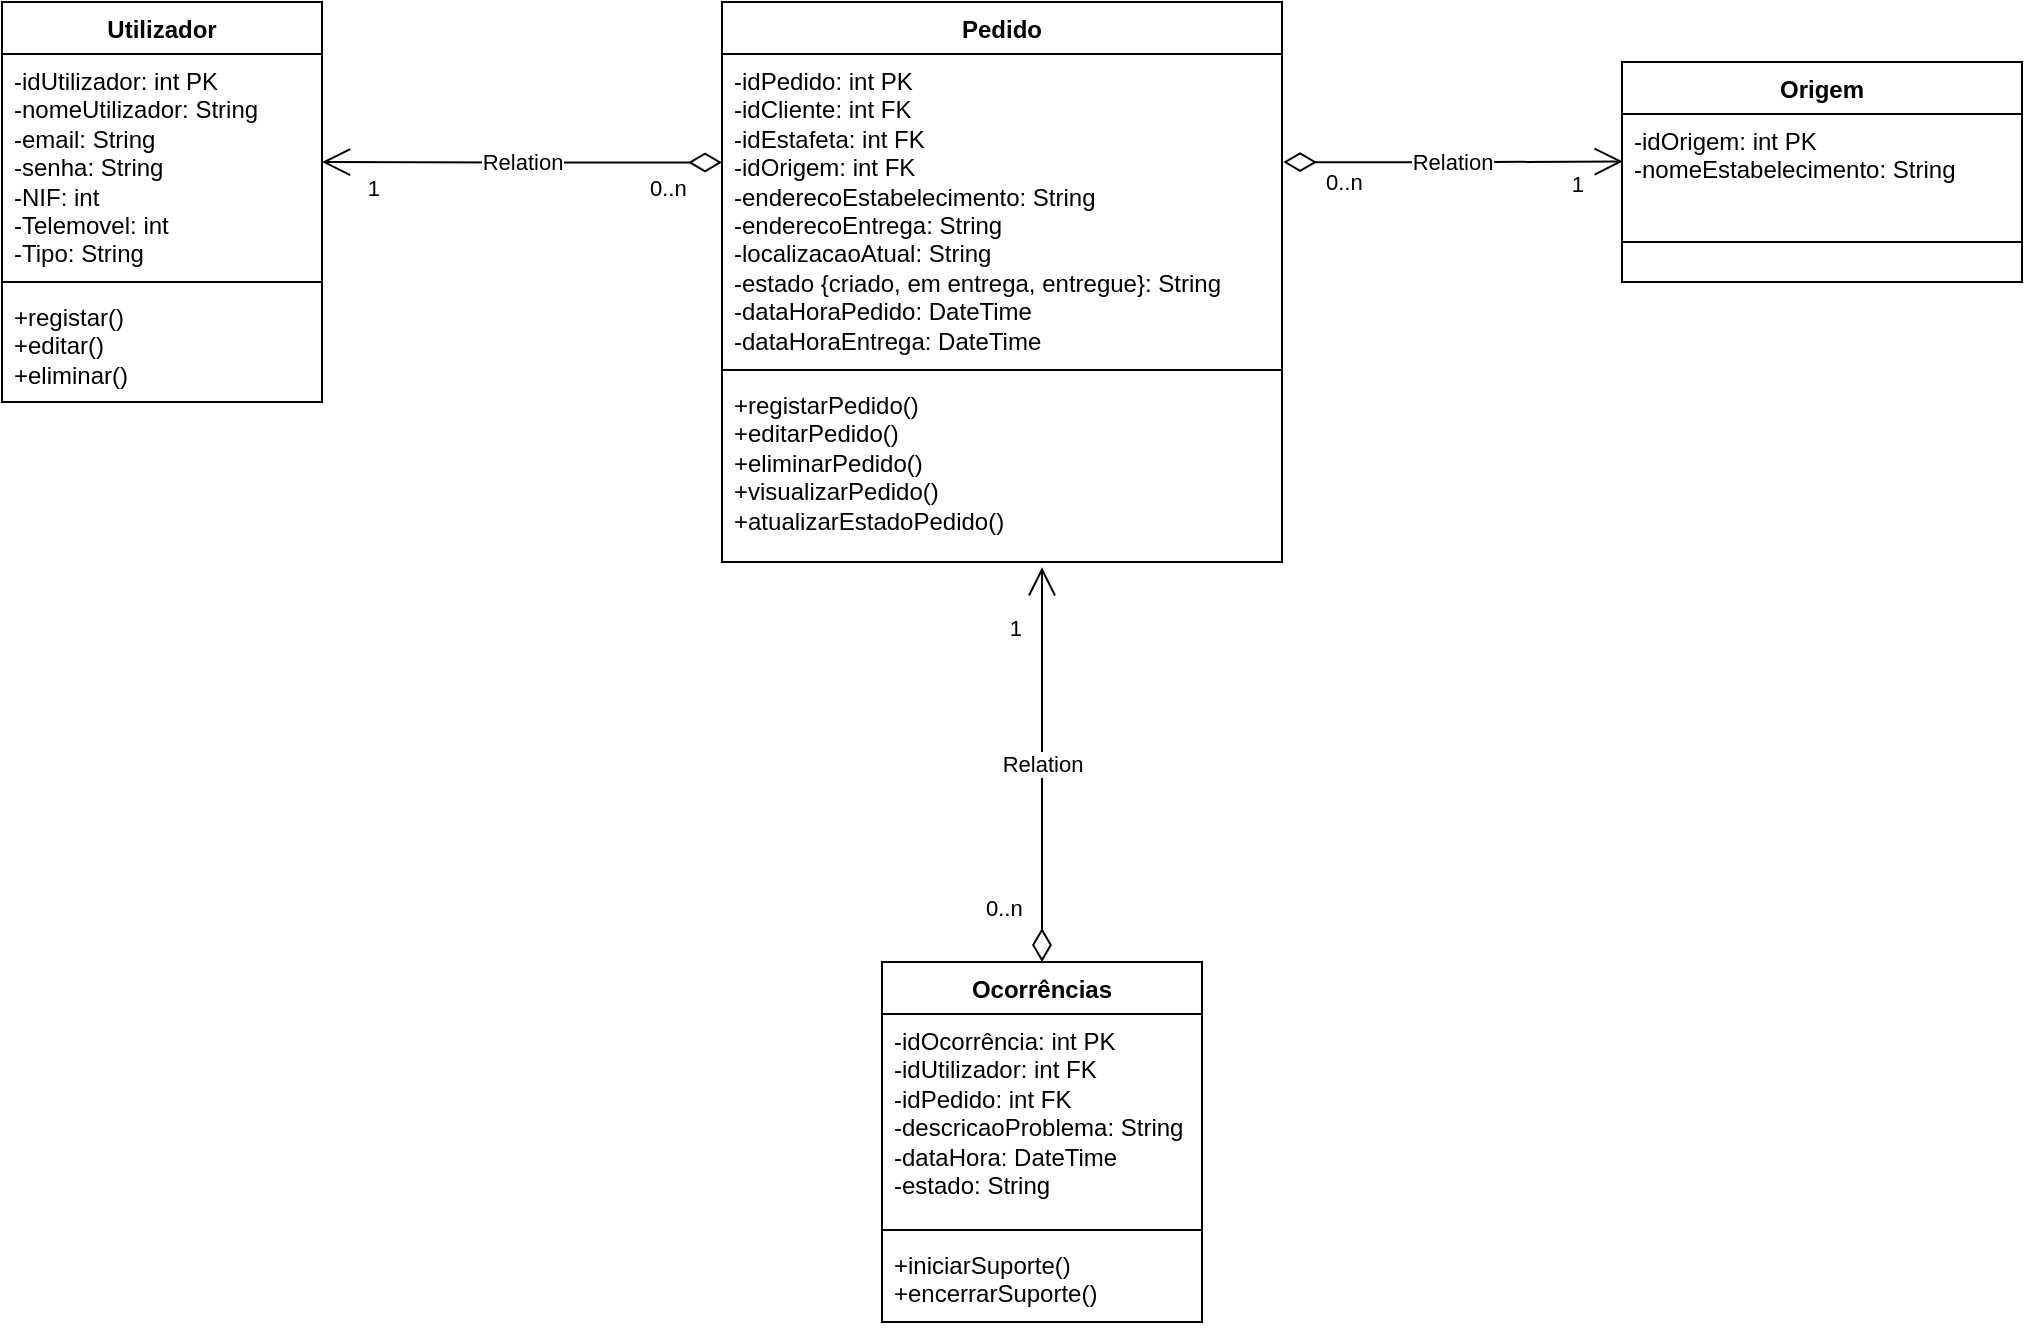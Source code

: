 <mxfile version="24.5.2" type="github">
  <diagram name="Página-1" id="J0Vo9BX63p2YT4FNE6D2">
    <mxGraphModel dx="1017" dy="1053" grid="1" gridSize="10" guides="1" tooltips="1" connect="1" arrows="1" fold="1" page="1" pageScale="1" pageWidth="827" pageHeight="1169" math="0" shadow="0">
      <root>
        <mxCell id="0" />
        <mxCell id="1" parent="0" />
        <mxCell id="Wtsi7AgyS72TJkFKSOHh-1" value="Utilizador" style="swimlane;fontStyle=1;align=center;verticalAlign=top;childLayout=stackLayout;horizontal=1;startSize=26;horizontalStack=0;resizeParent=1;resizeParentMax=0;resizeLast=0;collapsible=1;marginBottom=0;whiteSpace=wrap;html=1;" vertex="1" parent="1">
          <mxGeometry y="40" width="160" height="200" as="geometry" />
        </mxCell>
        <mxCell id="Wtsi7AgyS72TJkFKSOHh-2" value="-idUtilizador: int PK&lt;div&gt;-&lt;span style=&quot;text-wrap: nowrap; background-color: initial;&quot;&gt;nomeUtilizador: String&lt;/span&gt;&lt;/div&gt;&lt;div&gt;&lt;span style=&quot;text-wrap: nowrap;&quot;&gt;-email: String&lt;/span&gt;&lt;span style=&quot;text-wrap: nowrap; background-color: initial;&quot;&gt;&lt;br&gt;&lt;/span&gt;&lt;/div&gt;&lt;div&gt;&lt;span style=&quot;text-wrap: nowrap;&quot;&gt;-senha: String&lt;/span&gt;&lt;span style=&quot;text-wrap: nowrap;&quot;&gt;&lt;br&gt;&lt;/span&gt;&lt;/div&gt;&lt;div&gt;&lt;span style=&quot;text-wrap: nowrap;&quot;&gt;-NIF: int&lt;/span&gt;&lt;br&gt;&lt;/div&gt;&lt;div&gt;&lt;span style=&quot;text-wrap: nowrap;&quot;&gt;-&lt;/span&gt;&lt;span style=&quot;text-wrap: nowrap; background-color: initial;&quot;&gt;Telemovel: int&lt;/span&gt;&lt;/div&gt;&lt;div&gt;&lt;span style=&quot;text-wrap: nowrap;&quot;&gt;-Tipo: String&lt;/span&gt;&lt;span style=&quot;text-wrap: nowrap; background-color: initial;&quot;&gt;&lt;br&gt;&lt;/span&gt;&lt;/div&gt;&lt;div&gt;&lt;span style=&quot;text-wrap: nowrap; background-color: initial;&quot;&gt;&lt;br&gt;&lt;/span&gt;&lt;/div&gt;" style="text;strokeColor=none;fillColor=none;align=left;verticalAlign=top;spacingLeft=4;spacingRight=4;overflow=hidden;rotatable=0;points=[[0,0.5],[1,0.5]];portConstraint=eastwest;whiteSpace=wrap;html=1;" vertex="1" parent="Wtsi7AgyS72TJkFKSOHh-1">
          <mxGeometry y="26" width="160" height="110" as="geometry" />
        </mxCell>
        <mxCell id="Wtsi7AgyS72TJkFKSOHh-3" value="" style="line;strokeWidth=1;fillColor=none;align=left;verticalAlign=middle;spacingTop=-1;spacingLeft=3;spacingRight=3;rotatable=0;labelPosition=right;points=[];portConstraint=eastwest;strokeColor=inherit;" vertex="1" parent="Wtsi7AgyS72TJkFKSOHh-1">
          <mxGeometry y="136" width="160" height="8" as="geometry" />
        </mxCell>
        <mxCell id="Wtsi7AgyS72TJkFKSOHh-4" value="&lt;span style=&quot;text-wrap: nowrap;&quot;&gt;+registar()&lt;/span&gt;&lt;div&gt;&lt;span style=&quot;text-wrap: nowrap;&quot;&gt;+editar()&lt;/span&gt;&lt;span style=&quot;text-wrap: nowrap;&quot;&gt;&lt;br&gt;&lt;/span&gt;&lt;/div&gt;&lt;div&gt;&lt;span style=&quot;text-wrap: nowrap;&quot;&gt;+eliminar()&lt;/span&gt;&lt;span style=&quot;text-wrap: nowrap;&quot;&gt;&lt;br&gt;&lt;/span&gt;&lt;/div&gt;" style="text;strokeColor=none;fillColor=none;align=left;verticalAlign=top;spacingLeft=4;spacingRight=4;overflow=hidden;rotatable=0;points=[[0,0.5],[1,0.5]];portConstraint=eastwest;whiteSpace=wrap;html=1;" vertex="1" parent="Wtsi7AgyS72TJkFKSOHh-1">
          <mxGeometry y="144" width="160" height="56" as="geometry" />
        </mxCell>
        <mxCell id="Wtsi7AgyS72TJkFKSOHh-5" value="Pedido" style="swimlane;fontStyle=1;align=center;verticalAlign=top;childLayout=stackLayout;horizontal=1;startSize=26;horizontalStack=0;resizeParent=1;resizeParentMax=0;resizeLast=0;collapsible=1;marginBottom=0;whiteSpace=wrap;html=1;" vertex="1" parent="1">
          <mxGeometry x="360" y="40" width="280" height="280" as="geometry" />
        </mxCell>
        <mxCell id="Wtsi7AgyS72TJkFKSOHh-6" value="&lt;span style=&quot;text-wrap: nowrap;&quot;&gt;-idPedido: int PK&lt;/span&gt;&lt;div&gt;&lt;span style=&quot;text-wrap: nowrap;&quot;&gt;-idCliente: int FK&lt;/span&gt;&lt;span style=&quot;text-wrap: nowrap;&quot;&gt;&lt;br&gt;&lt;/span&gt;&lt;/div&gt;&lt;div&gt;&lt;span style=&quot;text-wrap: nowrap;&quot;&gt;-idEstafeta: int FK&lt;/span&gt;&lt;span style=&quot;text-wrap: nowrap;&quot;&gt;&lt;br&gt;&lt;/span&gt;&lt;/div&gt;&lt;div&gt;&lt;span style=&quot;text-wrap: nowrap;&quot;&gt;-idOrigem: int FK&lt;/span&gt;&lt;span style=&quot;text-wrap: nowrap;&quot;&gt;&lt;br&gt;&lt;/span&gt;&lt;/div&gt;&lt;div&gt;&lt;span style=&quot;text-wrap: nowrap;&quot;&gt;-enderecoEstabelecimento: String&lt;/span&gt;&lt;span style=&quot;text-wrap: nowrap;&quot;&gt;&lt;br&gt;&lt;/span&gt;&lt;/div&gt;&lt;div&gt;&lt;span style=&quot;text-wrap: nowrap;&quot;&gt;-enderecoEntrega: String&lt;/span&gt;&lt;span style=&quot;text-wrap: nowrap;&quot;&gt;&lt;br&gt;&lt;/span&gt;&lt;/div&gt;&lt;div&gt;&lt;span style=&quot;text-wrap: nowrap;&quot;&gt;-localizacaoAtual: String&lt;/span&gt;&lt;span style=&quot;text-wrap: nowrap;&quot;&gt;&lt;br&gt;&lt;/span&gt;&lt;/div&gt;&lt;div&gt;&lt;span style=&quot;text-wrap: nowrap;&quot;&gt;-estado {criado, em entrega, entregue}: String&lt;/span&gt;&lt;span style=&quot;text-wrap: nowrap;&quot;&gt;&lt;br&gt;&lt;/span&gt;&lt;/div&gt;&lt;div&gt;&lt;span style=&quot;text-wrap: nowrap;&quot;&gt;-dataHoraPedido: DateTime&lt;/span&gt;&lt;span style=&quot;text-wrap: nowrap;&quot;&gt;&lt;br&gt;&lt;/span&gt;&lt;/div&gt;&lt;div&gt;&lt;span style=&quot;text-wrap: nowrap;&quot;&gt;-dataHoraEntrega: DateTime&lt;/span&gt;&lt;span style=&quot;text-wrap: nowrap;&quot;&gt;&lt;br&gt;&lt;/span&gt;&lt;/div&gt;" style="text;strokeColor=none;fillColor=none;align=left;verticalAlign=top;spacingLeft=4;spacingRight=4;overflow=hidden;rotatable=0;points=[[0,0.5],[1,0.5]];portConstraint=eastwest;whiteSpace=wrap;html=1;" vertex="1" parent="Wtsi7AgyS72TJkFKSOHh-5">
          <mxGeometry y="26" width="280" height="154" as="geometry" />
        </mxCell>
        <mxCell id="Wtsi7AgyS72TJkFKSOHh-7" value="" style="line;strokeWidth=1;fillColor=none;align=left;verticalAlign=middle;spacingTop=-1;spacingLeft=3;spacingRight=3;rotatable=0;labelPosition=right;points=[];portConstraint=eastwest;strokeColor=inherit;" vertex="1" parent="Wtsi7AgyS72TJkFKSOHh-5">
          <mxGeometry y="180" width="280" height="8" as="geometry" />
        </mxCell>
        <mxCell id="Wtsi7AgyS72TJkFKSOHh-8" value="&lt;span style=&quot;text-wrap: nowrap;&quot;&gt;+registarPedido()&lt;/span&gt;&lt;div&gt;&lt;span style=&quot;text-wrap: nowrap;&quot;&gt;+editar&lt;/span&gt;&lt;span style=&quot;text-wrap: nowrap; background-color: initial;&quot;&gt;Pedido&lt;/span&gt;&lt;span style=&quot;text-wrap: nowrap; background-color: initial;&quot;&gt;()&lt;/span&gt;&lt;/div&gt;&lt;div&gt;&lt;span style=&quot;text-wrap: nowrap;&quot;&gt;+eliminar&lt;/span&gt;&lt;span style=&quot;text-wrap: nowrap; background-color: initial;&quot;&gt;Pedido&lt;/span&gt;&lt;span style=&quot;text-wrap: nowrap; background-color: initial;&quot;&gt;()&lt;/span&gt;&lt;/div&gt;&lt;div&gt;&lt;span style=&quot;text-wrap: nowrap;&quot;&gt;+visualizarPedido()&lt;/span&gt;&lt;span style=&quot;text-wrap: nowrap;&quot;&gt;&lt;br&gt;&lt;/span&gt;&lt;/div&gt;&lt;div&gt;&lt;span style=&quot;text-wrap: nowrap;&quot;&gt;+atualizarEstadoPedido()&lt;/span&gt;&lt;span style=&quot;text-wrap: nowrap;&quot;&gt;&lt;br&gt;&lt;/span&gt;&lt;/div&gt;" style="text;strokeColor=none;fillColor=none;align=left;verticalAlign=top;spacingLeft=4;spacingRight=4;overflow=hidden;rotatable=0;points=[[0,0.5],[1,0.5]];portConstraint=eastwest;whiteSpace=wrap;html=1;" vertex="1" parent="Wtsi7AgyS72TJkFKSOHh-5">
          <mxGeometry y="188" width="280" height="92" as="geometry" />
        </mxCell>
        <mxCell id="Wtsi7AgyS72TJkFKSOHh-9" value="Origem" style="swimlane;fontStyle=1;align=center;verticalAlign=top;childLayout=stackLayout;horizontal=1;startSize=26;horizontalStack=0;resizeParent=1;resizeParentMax=0;resizeLast=0;collapsible=1;marginBottom=0;whiteSpace=wrap;html=1;" vertex="1" parent="1">
          <mxGeometry x="810" y="70" width="200" height="110" as="geometry" />
        </mxCell>
        <mxCell id="Wtsi7AgyS72TJkFKSOHh-10" value="&lt;span style=&quot;text-wrap: nowrap;&quot;&gt;-idOrigem: int PK&lt;/span&gt;&lt;div&gt;&lt;span style=&quot;text-wrap: nowrap;&quot;&gt;-nomeEstabelecimento: String&lt;/span&gt;&lt;/div&gt;" style="text;strokeColor=none;fillColor=none;align=left;verticalAlign=top;spacingLeft=4;spacingRight=4;overflow=hidden;rotatable=0;points=[[0,0.5],[1,0.5]];portConstraint=eastwest;whiteSpace=wrap;html=1;" vertex="1" parent="Wtsi7AgyS72TJkFKSOHh-9">
          <mxGeometry y="26" width="200" height="44" as="geometry" />
        </mxCell>
        <mxCell id="Wtsi7AgyS72TJkFKSOHh-11" value="" style="line;strokeWidth=1;fillColor=none;align=left;verticalAlign=middle;spacingTop=-1;spacingLeft=3;spacingRight=3;rotatable=0;labelPosition=right;points=[];portConstraint=eastwest;strokeColor=inherit;" vertex="1" parent="Wtsi7AgyS72TJkFKSOHh-9">
          <mxGeometry y="70" width="200" height="40" as="geometry" />
        </mxCell>
        <mxCell id="Wtsi7AgyS72TJkFKSOHh-13" value="Ocorrências" style="swimlane;fontStyle=1;align=center;verticalAlign=top;childLayout=stackLayout;horizontal=1;startSize=26;horizontalStack=0;resizeParent=1;resizeParentMax=0;resizeLast=0;collapsible=1;marginBottom=0;whiteSpace=wrap;html=1;" vertex="1" parent="1">
          <mxGeometry x="440" y="520" width="160" height="180" as="geometry" />
        </mxCell>
        <mxCell id="Wtsi7AgyS72TJkFKSOHh-14" value="&lt;span style=&quot;text-wrap: nowrap;&quot;&gt;-idOcorrência: int PK&lt;/span&gt;&lt;div&gt;&lt;span style=&quot;text-wrap: nowrap;&quot;&gt;-idUtilizador: int FK&lt;/span&gt;&lt;span style=&quot;text-wrap: nowrap;&quot;&gt;&lt;br&gt;&lt;/span&gt;&lt;/div&gt;&lt;div&gt;&lt;span style=&quot;text-wrap: nowrap;&quot;&gt;-idPedido: int FK&lt;/span&gt;&lt;span style=&quot;text-wrap: nowrap;&quot;&gt;&lt;br&gt;&lt;/span&gt;&lt;/div&gt;&lt;div&gt;&lt;span style=&quot;text-wrap: nowrap;&quot;&gt;-descricaoProblema: String&lt;/span&gt;&lt;span style=&quot;text-wrap: nowrap;&quot;&gt;&lt;br&gt;&lt;/span&gt;&lt;/div&gt;&lt;div&gt;&lt;span style=&quot;text-wrap: nowrap;&quot;&gt;-dataHora: DateTime&lt;/span&gt;&lt;span style=&quot;text-wrap: nowrap;&quot;&gt;&lt;br&gt;&lt;/span&gt;&lt;/div&gt;&lt;div&gt;&lt;span style=&quot;text-wrap: nowrap;&quot;&gt;-estado: String&lt;/span&gt;&lt;span style=&quot;text-wrap: nowrap;&quot;&gt;&lt;br&gt;&lt;/span&gt;&lt;/div&gt;" style="text;strokeColor=none;fillColor=none;align=left;verticalAlign=top;spacingLeft=4;spacingRight=4;overflow=hidden;rotatable=0;points=[[0,0.5],[1,0.5]];portConstraint=eastwest;whiteSpace=wrap;html=1;" vertex="1" parent="Wtsi7AgyS72TJkFKSOHh-13">
          <mxGeometry y="26" width="160" height="104" as="geometry" />
        </mxCell>
        <mxCell id="Wtsi7AgyS72TJkFKSOHh-15" value="" style="line;strokeWidth=1;fillColor=none;align=left;verticalAlign=middle;spacingTop=-1;spacingLeft=3;spacingRight=3;rotatable=0;labelPosition=right;points=[];portConstraint=eastwest;strokeColor=inherit;" vertex="1" parent="Wtsi7AgyS72TJkFKSOHh-13">
          <mxGeometry y="130" width="160" height="8" as="geometry" />
        </mxCell>
        <mxCell id="Wtsi7AgyS72TJkFKSOHh-16" value="&lt;span style=&quot;text-wrap: nowrap;&quot;&gt;+iniciarSuporte()&lt;/span&gt;&lt;div&gt;&lt;span style=&quot;text-wrap: nowrap;&quot;&gt;+encerrarSuporte()&lt;/span&gt;&lt;span style=&quot;text-wrap: nowrap;&quot;&gt;&lt;br&gt;&lt;/span&gt;&lt;/div&gt;" style="text;strokeColor=none;fillColor=none;align=left;verticalAlign=top;spacingLeft=4;spacingRight=4;overflow=hidden;rotatable=0;points=[[0,0.5],[1,0.5]];portConstraint=eastwest;whiteSpace=wrap;html=1;" vertex="1" parent="Wtsi7AgyS72TJkFKSOHh-13">
          <mxGeometry y="138" width="160" height="42" as="geometry" />
        </mxCell>
        <mxCell id="Wtsi7AgyS72TJkFKSOHh-17" value="Relation" style="endArrow=open;html=1;endSize=12;startArrow=diamondThin;startSize=14;startFill=0;edgeStyle=orthogonalEdgeStyle;rounded=0;entryX=1;entryY=0.491;entryDx=0;entryDy=0;entryPerimeter=0;exitX=0;exitY=0.352;exitDx=0;exitDy=0;exitPerimeter=0;" edge="1" parent="1" source="Wtsi7AgyS72TJkFKSOHh-6" target="Wtsi7AgyS72TJkFKSOHh-2">
          <mxGeometry relative="1" as="geometry">
            <mxPoint x="327" y="120" as="sourcePoint" />
            <mxPoint x="160" y="121" as="targetPoint" />
          </mxGeometry>
        </mxCell>
        <mxCell id="Wtsi7AgyS72TJkFKSOHh-18" value="0..n" style="edgeLabel;resizable=0;html=1;align=left;verticalAlign=top;" connectable="0" vertex="1" parent="Wtsi7AgyS72TJkFKSOHh-17">
          <mxGeometry x="-1" relative="1" as="geometry">
            <mxPoint x="-38" as="offset" />
          </mxGeometry>
        </mxCell>
        <mxCell id="Wtsi7AgyS72TJkFKSOHh-19" value="1" style="edgeLabel;resizable=0;html=1;align=right;verticalAlign=top;" connectable="0" vertex="1" parent="Wtsi7AgyS72TJkFKSOHh-17">
          <mxGeometry x="1" relative="1" as="geometry">
            <mxPoint x="29" as="offset" />
          </mxGeometry>
        </mxCell>
        <mxCell id="Wtsi7AgyS72TJkFKSOHh-20" value="Relation" style="endArrow=open;html=1;endSize=12;startArrow=diamondThin;startSize=14;startFill=0;edgeStyle=orthogonalEdgeStyle;rounded=0;entryX=0.002;entryY=0.539;entryDx=0;entryDy=0;exitX=1.002;exitY=0.351;exitDx=0;exitDy=0;exitPerimeter=0;entryPerimeter=0;" edge="1" parent="1" source="Wtsi7AgyS72TJkFKSOHh-6" target="Wtsi7AgyS72TJkFKSOHh-10">
          <mxGeometry relative="1" as="geometry">
            <mxPoint x="620" y="120" as="sourcePoint" />
            <mxPoint x="760" y="120" as="targetPoint" />
          </mxGeometry>
        </mxCell>
        <mxCell id="Wtsi7AgyS72TJkFKSOHh-21" value="0..n" style="edgeLabel;resizable=0;html=1;align=left;verticalAlign=top;" connectable="0" vertex="1" parent="Wtsi7AgyS72TJkFKSOHh-20">
          <mxGeometry x="-1" relative="1" as="geometry">
            <mxPoint x="19" y="-3" as="offset" />
          </mxGeometry>
        </mxCell>
        <mxCell id="Wtsi7AgyS72TJkFKSOHh-22" value="1" style="edgeLabel;resizable=0;html=1;align=right;verticalAlign=top;" connectable="0" vertex="1" parent="Wtsi7AgyS72TJkFKSOHh-20">
          <mxGeometry x="1" relative="1" as="geometry">
            <mxPoint x="-19" y="-2" as="offset" />
          </mxGeometry>
        </mxCell>
        <mxCell id="Wtsi7AgyS72TJkFKSOHh-23" value="Relation" style="endArrow=open;html=1;endSize=12;startArrow=diamondThin;startSize=14;startFill=0;edgeStyle=orthogonalEdgeStyle;rounded=0;exitX=0.5;exitY=0;exitDx=0;exitDy=0;entryX=0.572;entryY=1.028;entryDx=0;entryDy=0;entryPerimeter=0;" edge="1" parent="1" source="Wtsi7AgyS72TJkFKSOHh-13" target="Wtsi7AgyS72TJkFKSOHh-8">
          <mxGeometry relative="1" as="geometry">
            <mxPoint x="590" y="371" as="sourcePoint" />
            <mxPoint x="520" y="360" as="targetPoint" />
            <Array as="points">
              <mxPoint x="520" y="323" />
            </Array>
          </mxGeometry>
        </mxCell>
        <mxCell id="Wtsi7AgyS72TJkFKSOHh-24" value="0..n" style="edgeLabel;resizable=0;html=1;align=left;verticalAlign=top;" connectable="0" vertex="1" parent="Wtsi7AgyS72TJkFKSOHh-23">
          <mxGeometry x="-1" relative="1" as="geometry">
            <mxPoint x="-30" y="-40" as="offset" />
          </mxGeometry>
        </mxCell>
        <mxCell id="Wtsi7AgyS72TJkFKSOHh-25" value="1" style="edgeLabel;resizable=0;html=1;align=right;verticalAlign=top;" connectable="0" vertex="1" parent="Wtsi7AgyS72TJkFKSOHh-23">
          <mxGeometry x="1" relative="1" as="geometry">
            <mxPoint x="-10" y="17" as="offset" />
          </mxGeometry>
        </mxCell>
      </root>
    </mxGraphModel>
  </diagram>
</mxfile>
